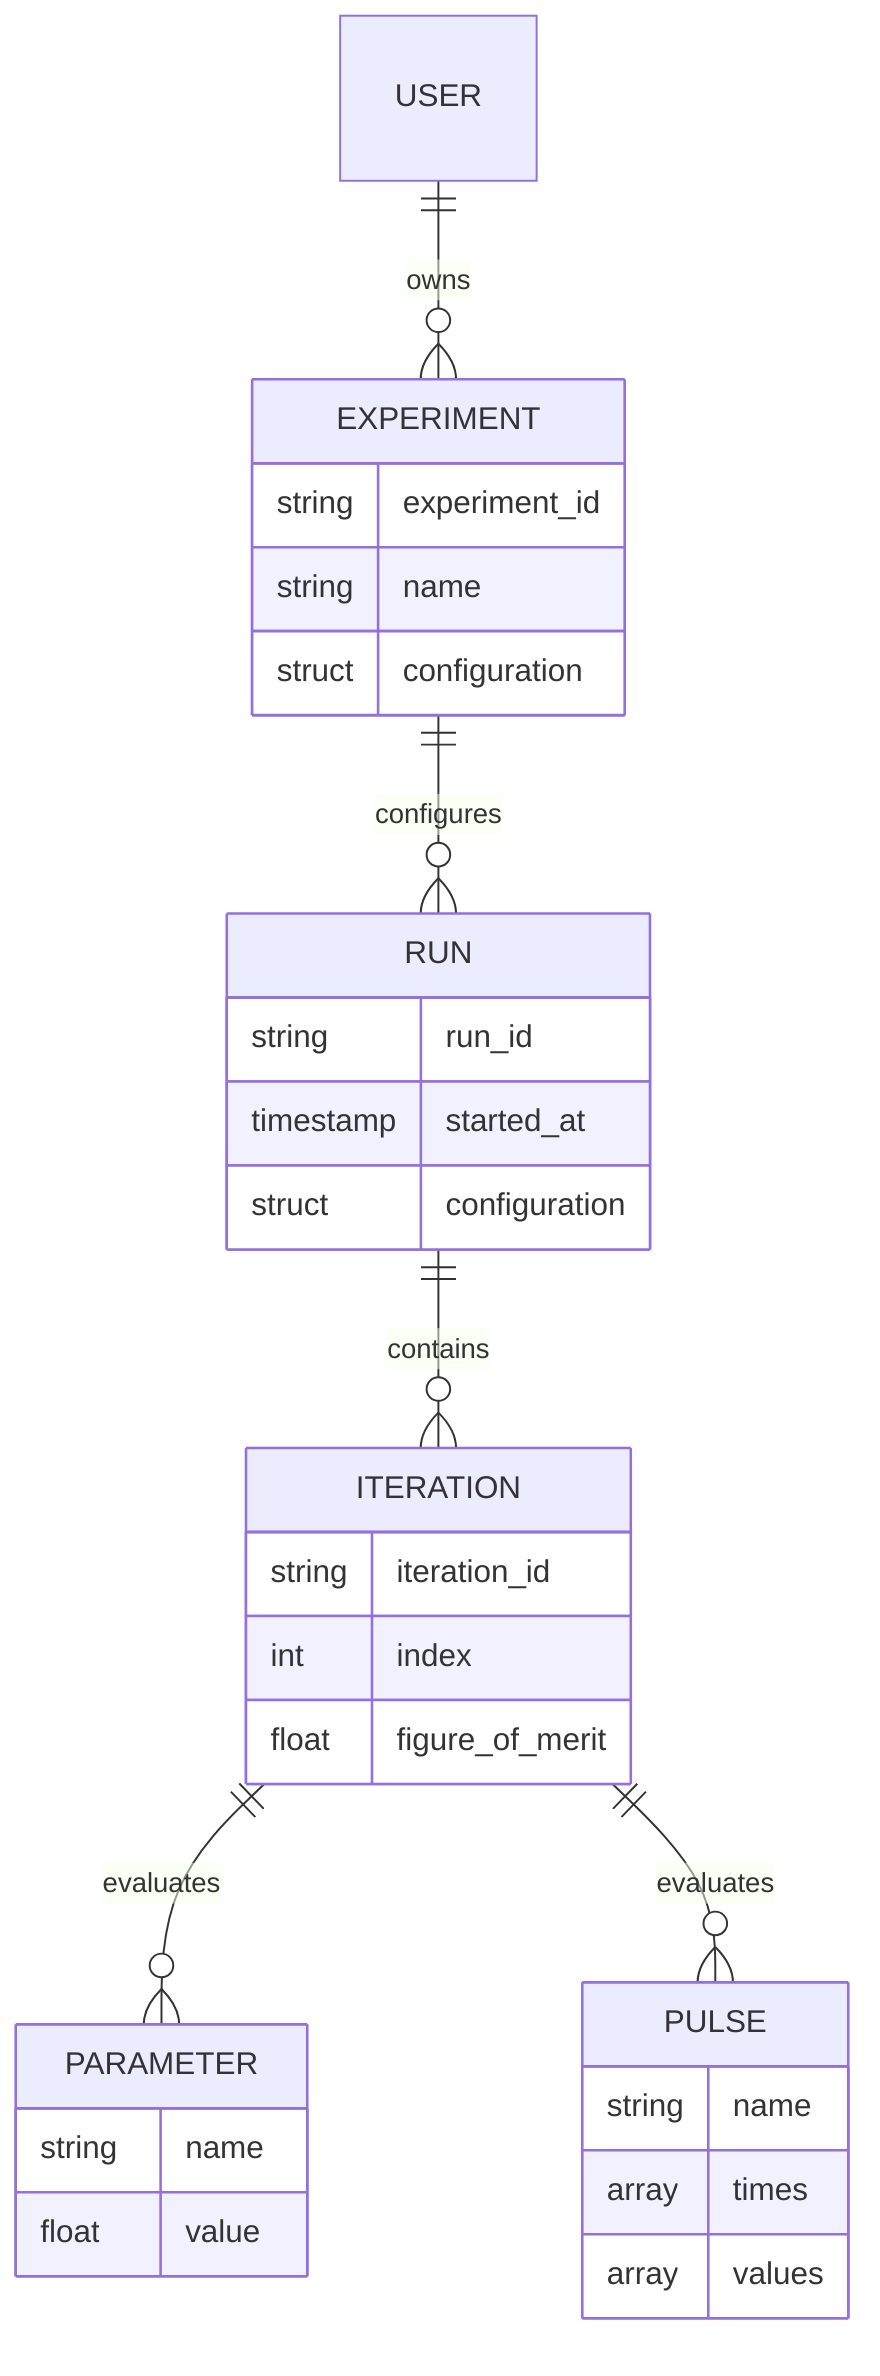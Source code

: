 erDiagram
    USER ||--o{ EXPERIMENT : owns        
    EXPERIMENT {
        string experiment_id
        string name
        struct configuration
    }
    EXPERIMENT ||--o{ RUN : configures
    RUN {
        string run_id
        timestamp started_at
        struct configuration
    }
    RUN ||--o{ ITERATION : contains
    ITERATION {
        string iteration_id
        int index
        float figure_of_merit
    }
    PARAMETER {
        string name
        float value
    }
    ITERATION ||--o{ PARAMETER : evaluates
    PULSE {
        string name
        array times
        array values
    }
    ITERATION ||--o{ PULSE : evaluates
